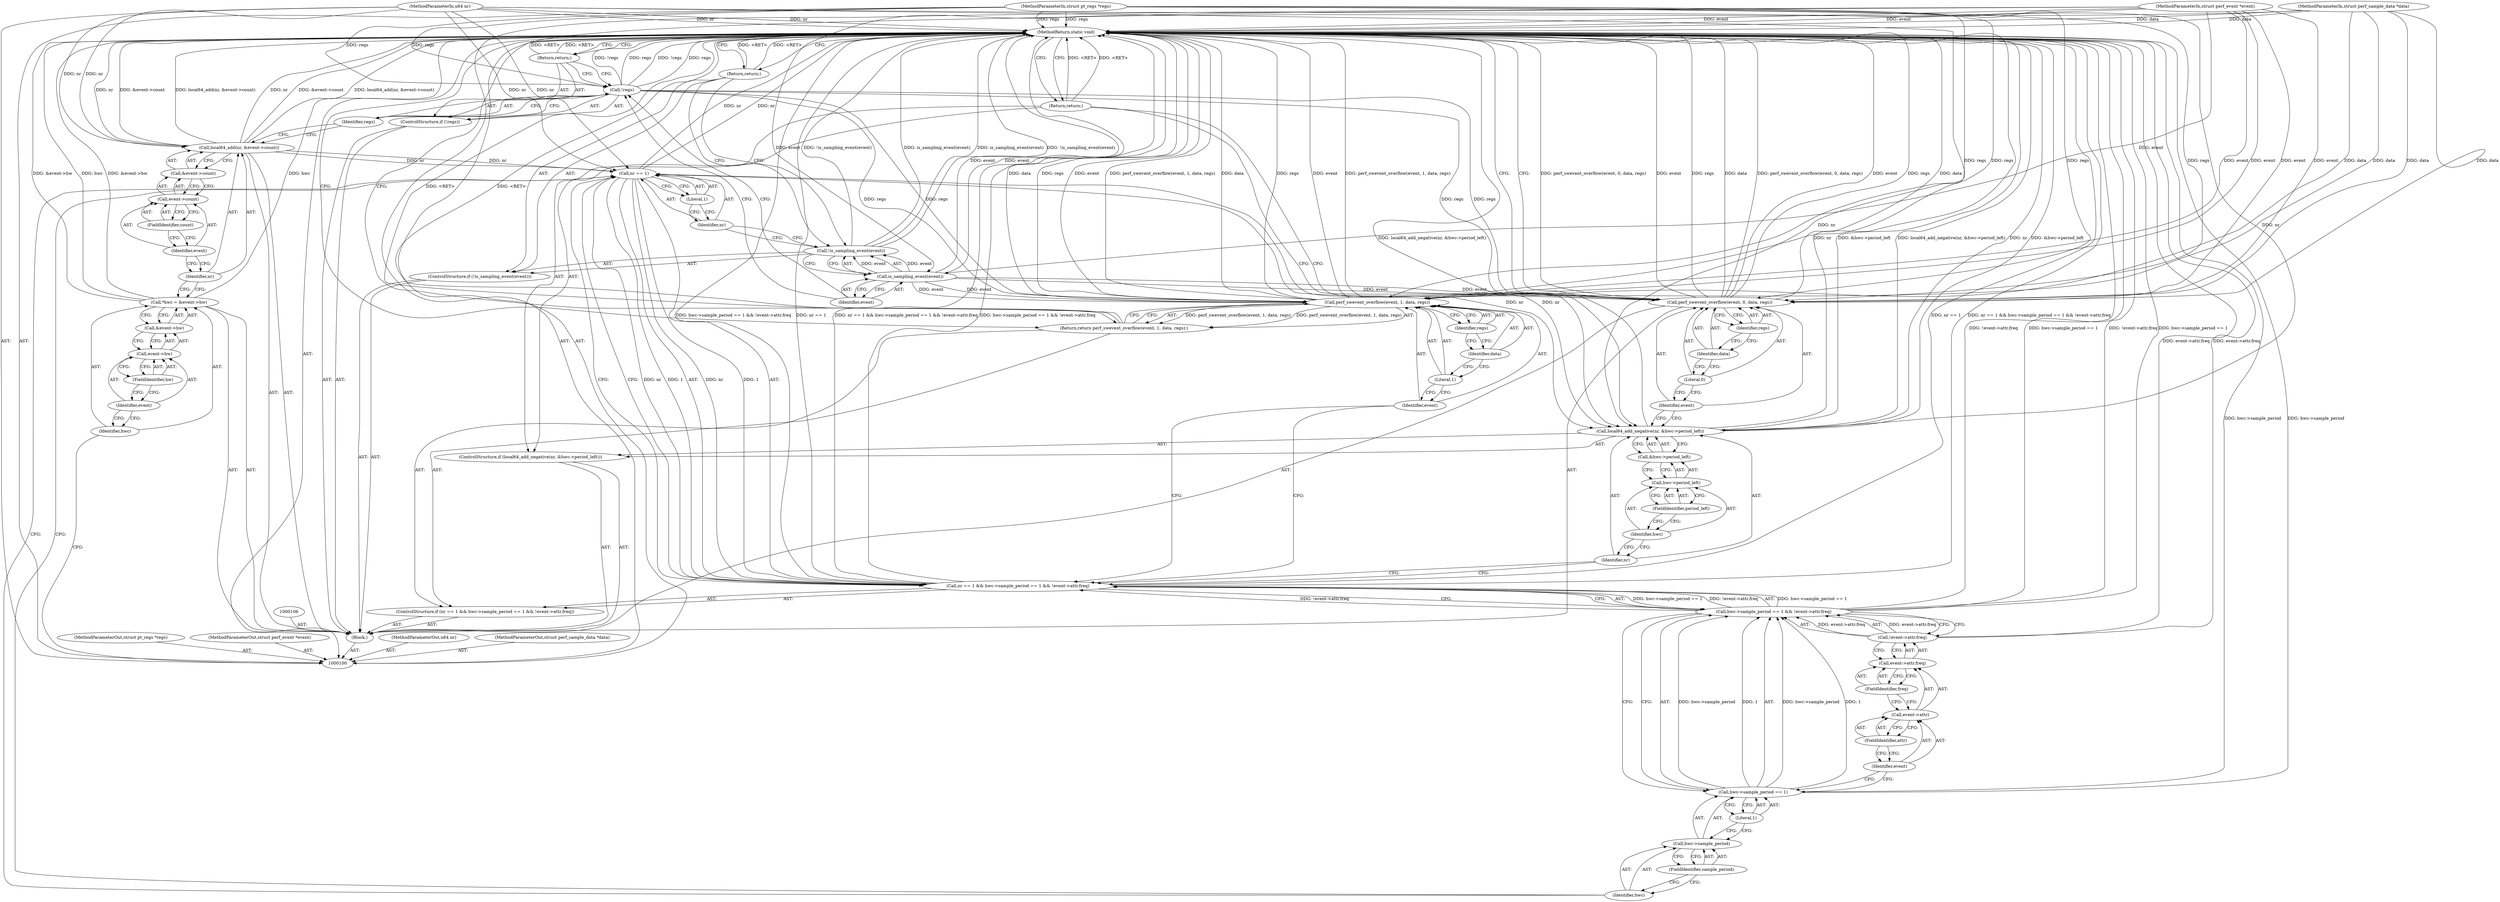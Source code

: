 digraph "0_linux_a8b0ca17b80e92faab46ee7179ba9e99ccb61233_64" {
"1000164" [label="(MethodReturn,static void)"];
"1000101" [label="(MethodParameterIn,struct perf_event *event)"];
"1000228" [label="(MethodParameterOut,struct perf_event *event)"];
"1000102" [label="(MethodParameterIn,u64 nr)"];
"1000229" [label="(MethodParameterOut,u64 nr)"];
"1000122" [label="(Return,return;)"];
"1000123" [label="(ControlStructure,if (!is_sampling_event(event)))"];
"1000126" [label="(Identifier,event)"];
"1000124" [label="(Call,!is_sampling_event(event))"];
"1000125" [label="(Call,is_sampling_event(event))"];
"1000127" [label="(Return,return;)"];
"1000132" [label="(Literal,1)"];
"1000133" [label="(Call,hwc->sample_period == 1 && !event->attr.freq)"];
"1000134" [label="(Call,hwc->sample_period == 1)"];
"1000135" [label="(Call,hwc->sample_period)"];
"1000136" [label="(Identifier,hwc)"];
"1000128" [label="(ControlStructure,if (nr == 1 && hwc->sample_period == 1 && !event->attr.freq))"];
"1000137" [label="(FieldIdentifier,sample_period)"];
"1000138" [label="(Literal,1)"];
"1000139" [label="(Call,!event->attr.freq)"];
"1000140" [label="(Call,event->attr.freq)"];
"1000141" [label="(Call,event->attr)"];
"1000142" [label="(Identifier,event)"];
"1000143" [label="(FieldIdentifier,attr)"];
"1000144" [label="(FieldIdentifier,freq)"];
"1000129" [label="(Call,nr == 1 && hwc->sample_period == 1 && !event->attr.freq)"];
"1000130" [label="(Call,nr == 1)"];
"1000131" [label="(Identifier,nr)"];
"1000145" [label="(Return,return perf_swevent_overflow(event, 1, data, regs);)"];
"1000147" [label="(Identifier,event)"];
"1000148" [label="(Literal,1)"];
"1000149" [label="(Identifier,data)"];
"1000150" [label="(Identifier,regs)"];
"1000146" [label="(Call,perf_swevent_overflow(event, 1, data, regs))"];
"1000151" [label="(ControlStructure,if (local64_add_negative(nr, &hwc->period_left)))"];
"1000153" [label="(Identifier,nr)"];
"1000154" [label="(Call,&hwc->period_left)"];
"1000155" [label="(Call,hwc->period_left)"];
"1000156" [label="(Identifier,hwc)"];
"1000157" [label="(FieldIdentifier,period_left)"];
"1000152" [label="(Call,local64_add_negative(nr, &hwc->period_left))"];
"1000158" [label="(Return,return;)"];
"1000103" [label="(MethodParameterIn,struct perf_sample_data *data)"];
"1000230" [label="(MethodParameterOut,struct perf_sample_data *data)"];
"1000159" [label="(Call,perf_swevent_overflow(event, 0, data, regs))"];
"1000160" [label="(Identifier,event)"];
"1000161" [label="(Literal,0)"];
"1000162" [label="(Identifier,data)"];
"1000163" [label="(Identifier,regs)"];
"1000104" [label="(MethodParameterIn,struct pt_regs *regs)"];
"1000231" [label="(MethodParameterOut,struct pt_regs *regs)"];
"1000105" [label="(Block,)"];
"1000107" [label="(Call,*hwc = &event->hw)"];
"1000108" [label="(Identifier,hwc)"];
"1000109" [label="(Call,&event->hw)"];
"1000110" [label="(Call,event->hw)"];
"1000111" [label="(Identifier,event)"];
"1000112" [label="(FieldIdentifier,hw)"];
"1000113" [label="(Call,local64_add(nr, &event->count))"];
"1000114" [label="(Identifier,nr)"];
"1000115" [label="(Call,&event->count)"];
"1000116" [label="(Call,event->count)"];
"1000117" [label="(Identifier,event)"];
"1000118" [label="(FieldIdentifier,count)"];
"1000119" [label="(ControlStructure,if (!regs))"];
"1000120" [label="(Call,!regs)"];
"1000121" [label="(Identifier,regs)"];
"1000164" -> "1000100"  [label="AST: "];
"1000164" -> "1000122"  [label="CFG: "];
"1000164" -> "1000127"  [label="CFG: "];
"1000164" -> "1000145"  [label="CFG: "];
"1000164" -> "1000158"  [label="CFG: "];
"1000164" -> "1000159"  [label="CFG: "];
"1000145" -> "1000164"  [label="DDG: <RET>"];
"1000127" -> "1000164"  [label="DDG: <RET>"];
"1000122" -> "1000164"  [label="DDG: <RET>"];
"1000158" -> "1000164"  [label="DDG: <RET>"];
"1000159" -> "1000164"  [label="DDG: perf_swevent_overflow(event, 0, data, regs)"];
"1000159" -> "1000164"  [label="DDG: event"];
"1000159" -> "1000164"  [label="DDG: regs"];
"1000159" -> "1000164"  [label="DDG: data"];
"1000124" -> "1000164"  [label="DDG: is_sampling_event(event)"];
"1000124" -> "1000164"  [label="DDG: !is_sampling_event(event)"];
"1000107" -> "1000164"  [label="DDG: hwc"];
"1000107" -> "1000164"  [label="DDG: &event->hw"];
"1000104" -> "1000164"  [label="DDG: regs"];
"1000133" -> "1000164"  [label="DDG: !event->attr.freq"];
"1000133" -> "1000164"  [label="DDG: hwc->sample_period == 1"];
"1000146" -> "1000164"  [label="DDG: data"];
"1000146" -> "1000164"  [label="DDG: regs"];
"1000146" -> "1000164"  [label="DDG: event"];
"1000146" -> "1000164"  [label="DDG: perf_swevent_overflow(event, 1, data, regs)"];
"1000152" -> "1000164"  [label="DDG: nr"];
"1000152" -> "1000164"  [label="DDG: &hwc->period_left"];
"1000152" -> "1000164"  [label="DDG: local64_add_negative(nr, &hwc->period_left)"];
"1000129" -> "1000164"  [label="DDG: nr == 1"];
"1000129" -> "1000164"  [label="DDG: nr == 1 && hwc->sample_period == 1 && !event->attr.freq"];
"1000129" -> "1000164"  [label="DDG: hwc->sample_period == 1 && !event->attr.freq"];
"1000125" -> "1000164"  [label="DDG: event"];
"1000113" -> "1000164"  [label="DDG: nr"];
"1000113" -> "1000164"  [label="DDG: &event->count"];
"1000113" -> "1000164"  [label="DDG: local64_add(nr, &event->count)"];
"1000139" -> "1000164"  [label="DDG: event->attr.freq"];
"1000103" -> "1000164"  [label="DDG: data"];
"1000120" -> "1000164"  [label="DDG: regs"];
"1000120" -> "1000164"  [label="DDG: !regs"];
"1000102" -> "1000164"  [label="DDG: nr"];
"1000134" -> "1000164"  [label="DDG: hwc->sample_period"];
"1000101" -> "1000164"  [label="DDG: event"];
"1000130" -> "1000164"  [label="DDG: nr"];
"1000101" -> "1000100"  [label="AST: "];
"1000101" -> "1000164"  [label="DDG: event"];
"1000101" -> "1000125"  [label="DDG: event"];
"1000101" -> "1000146"  [label="DDG: event"];
"1000101" -> "1000159"  [label="DDG: event"];
"1000228" -> "1000100"  [label="AST: "];
"1000102" -> "1000100"  [label="AST: "];
"1000102" -> "1000164"  [label="DDG: nr"];
"1000102" -> "1000113"  [label="DDG: nr"];
"1000102" -> "1000130"  [label="DDG: nr"];
"1000102" -> "1000152"  [label="DDG: nr"];
"1000229" -> "1000100"  [label="AST: "];
"1000122" -> "1000119"  [label="AST: "];
"1000122" -> "1000120"  [label="CFG: "];
"1000164" -> "1000122"  [label="CFG: "];
"1000122" -> "1000164"  [label="DDG: <RET>"];
"1000123" -> "1000105"  [label="AST: "];
"1000124" -> "1000123"  [label="AST: "];
"1000127" -> "1000123"  [label="AST: "];
"1000126" -> "1000125"  [label="AST: "];
"1000126" -> "1000120"  [label="CFG: "];
"1000125" -> "1000126"  [label="CFG: "];
"1000124" -> "1000123"  [label="AST: "];
"1000124" -> "1000125"  [label="CFG: "];
"1000125" -> "1000124"  [label="AST: "];
"1000127" -> "1000124"  [label="CFG: "];
"1000131" -> "1000124"  [label="CFG: "];
"1000124" -> "1000164"  [label="DDG: is_sampling_event(event)"];
"1000124" -> "1000164"  [label="DDG: !is_sampling_event(event)"];
"1000125" -> "1000124"  [label="DDG: event"];
"1000125" -> "1000124"  [label="AST: "];
"1000125" -> "1000126"  [label="CFG: "];
"1000126" -> "1000125"  [label="AST: "];
"1000124" -> "1000125"  [label="CFG: "];
"1000125" -> "1000164"  [label="DDG: event"];
"1000125" -> "1000124"  [label="DDG: event"];
"1000101" -> "1000125"  [label="DDG: event"];
"1000125" -> "1000146"  [label="DDG: event"];
"1000125" -> "1000159"  [label="DDG: event"];
"1000127" -> "1000123"  [label="AST: "];
"1000127" -> "1000124"  [label="CFG: "];
"1000164" -> "1000127"  [label="CFG: "];
"1000127" -> "1000164"  [label="DDG: <RET>"];
"1000132" -> "1000130"  [label="AST: "];
"1000132" -> "1000131"  [label="CFG: "];
"1000130" -> "1000132"  [label="CFG: "];
"1000133" -> "1000129"  [label="AST: "];
"1000133" -> "1000134"  [label="CFG: "];
"1000133" -> "1000139"  [label="CFG: "];
"1000134" -> "1000133"  [label="AST: "];
"1000139" -> "1000133"  [label="AST: "];
"1000129" -> "1000133"  [label="CFG: "];
"1000133" -> "1000164"  [label="DDG: !event->attr.freq"];
"1000133" -> "1000164"  [label="DDG: hwc->sample_period == 1"];
"1000133" -> "1000129"  [label="DDG: hwc->sample_period == 1"];
"1000133" -> "1000129"  [label="DDG: !event->attr.freq"];
"1000134" -> "1000133"  [label="DDG: hwc->sample_period"];
"1000134" -> "1000133"  [label="DDG: 1"];
"1000139" -> "1000133"  [label="DDG: event->attr.freq"];
"1000134" -> "1000133"  [label="AST: "];
"1000134" -> "1000138"  [label="CFG: "];
"1000135" -> "1000134"  [label="AST: "];
"1000138" -> "1000134"  [label="AST: "];
"1000142" -> "1000134"  [label="CFG: "];
"1000133" -> "1000134"  [label="CFG: "];
"1000134" -> "1000164"  [label="DDG: hwc->sample_period"];
"1000134" -> "1000133"  [label="DDG: hwc->sample_period"];
"1000134" -> "1000133"  [label="DDG: 1"];
"1000135" -> "1000134"  [label="AST: "];
"1000135" -> "1000137"  [label="CFG: "];
"1000136" -> "1000135"  [label="AST: "];
"1000137" -> "1000135"  [label="AST: "];
"1000138" -> "1000135"  [label="CFG: "];
"1000136" -> "1000135"  [label="AST: "];
"1000136" -> "1000130"  [label="CFG: "];
"1000137" -> "1000136"  [label="CFG: "];
"1000128" -> "1000105"  [label="AST: "];
"1000129" -> "1000128"  [label="AST: "];
"1000145" -> "1000128"  [label="AST: "];
"1000137" -> "1000135"  [label="AST: "];
"1000137" -> "1000136"  [label="CFG: "];
"1000135" -> "1000137"  [label="CFG: "];
"1000138" -> "1000134"  [label="AST: "];
"1000138" -> "1000135"  [label="CFG: "];
"1000134" -> "1000138"  [label="CFG: "];
"1000139" -> "1000133"  [label="AST: "];
"1000139" -> "1000140"  [label="CFG: "];
"1000140" -> "1000139"  [label="AST: "];
"1000133" -> "1000139"  [label="CFG: "];
"1000139" -> "1000164"  [label="DDG: event->attr.freq"];
"1000139" -> "1000133"  [label="DDG: event->attr.freq"];
"1000140" -> "1000139"  [label="AST: "];
"1000140" -> "1000144"  [label="CFG: "];
"1000141" -> "1000140"  [label="AST: "];
"1000144" -> "1000140"  [label="AST: "];
"1000139" -> "1000140"  [label="CFG: "];
"1000141" -> "1000140"  [label="AST: "];
"1000141" -> "1000143"  [label="CFG: "];
"1000142" -> "1000141"  [label="AST: "];
"1000143" -> "1000141"  [label="AST: "];
"1000144" -> "1000141"  [label="CFG: "];
"1000142" -> "1000141"  [label="AST: "];
"1000142" -> "1000134"  [label="CFG: "];
"1000143" -> "1000142"  [label="CFG: "];
"1000143" -> "1000141"  [label="AST: "];
"1000143" -> "1000142"  [label="CFG: "];
"1000141" -> "1000143"  [label="CFG: "];
"1000144" -> "1000140"  [label="AST: "];
"1000144" -> "1000141"  [label="CFG: "];
"1000140" -> "1000144"  [label="CFG: "];
"1000129" -> "1000128"  [label="AST: "];
"1000129" -> "1000130"  [label="CFG: "];
"1000129" -> "1000133"  [label="CFG: "];
"1000130" -> "1000129"  [label="AST: "];
"1000133" -> "1000129"  [label="AST: "];
"1000147" -> "1000129"  [label="CFG: "];
"1000153" -> "1000129"  [label="CFG: "];
"1000129" -> "1000164"  [label="DDG: nr == 1"];
"1000129" -> "1000164"  [label="DDG: nr == 1 && hwc->sample_period == 1 && !event->attr.freq"];
"1000129" -> "1000164"  [label="DDG: hwc->sample_period == 1 && !event->attr.freq"];
"1000130" -> "1000129"  [label="DDG: nr"];
"1000130" -> "1000129"  [label="DDG: 1"];
"1000133" -> "1000129"  [label="DDG: hwc->sample_period == 1"];
"1000133" -> "1000129"  [label="DDG: !event->attr.freq"];
"1000130" -> "1000129"  [label="AST: "];
"1000130" -> "1000132"  [label="CFG: "];
"1000131" -> "1000130"  [label="AST: "];
"1000132" -> "1000130"  [label="AST: "];
"1000136" -> "1000130"  [label="CFG: "];
"1000129" -> "1000130"  [label="CFG: "];
"1000130" -> "1000164"  [label="DDG: nr"];
"1000130" -> "1000129"  [label="DDG: nr"];
"1000130" -> "1000129"  [label="DDG: 1"];
"1000113" -> "1000130"  [label="DDG: nr"];
"1000102" -> "1000130"  [label="DDG: nr"];
"1000130" -> "1000152"  [label="DDG: nr"];
"1000131" -> "1000130"  [label="AST: "];
"1000131" -> "1000124"  [label="CFG: "];
"1000132" -> "1000131"  [label="CFG: "];
"1000145" -> "1000128"  [label="AST: "];
"1000145" -> "1000146"  [label="CFG: "];
"1000146" -> "1000145"  [label="AST: "];
"1000164" -> "1000145"  [label="CFG: "];
"1000145" -> "1000164"  [label="DDG: <RET>"];
"1000146" -> "1000145"  [label="DDG: perf_swevent_overflow(event, 1, data, regs)"];
"1000147" -> "1000146"  [label="AST: "];
"1000147" -> "1000129"  [label="CFG: "];
"1000148" -> "1000147"  [label="CFG: "];
"1000148" -> "1000146"  [label="AST: "];
"1000148" -> "1000147"  [label="CFG: "];
"1000149" -> "1000148"  [label="CFG: "];
"1000149" -> "1000146"  [label="AST: "];
"1000149" -> "1000148"  [label="CFG: "];
"1000150" -> "1000149"  [label="CFG: "];
"1000150" -> "1000146"  [label="AST: "];
"1000150" -> "1000149"  [label="CFG: "];
"1000146" -> "1000150"  [label="CFG: "];
"1000146" -> "1000145"  [label="AST: "];
"1000146" -> "1000150"  [label="CFG: "];
"1000147" -> "1000146"  [label="AST: "];
"1000148" -> "1000146"  [label="AST: "];
"1000149" -> "1000146"  [label="AST: "];
"1000150" -> "1000146"  [label="AST: "];
"1000145" -> "1000146"  [label="CFG: "];
"1000146" -> "1000164"  [label="DDG: data"];
"1000146" -> "1000164"  [label="DDG: regs"];
"1000146" -> "1000164"  [label="DDG: event"];
"1000146" -> "1000164"  [label="DDG: perf_swevent_overflow(event, 1, data, regs)"];
"1000146" -> "1000145"  [label="DDG: perf_swevent_overflow(event, 1, data, regs)"];
"1000125" -> "1000146"  [label="DDG: event"];
"1000101" -> "1000146"  [label="DDG: event"];
"1000103" -> "1000146"  [label="DDG: data"];
"1000120" -> "1000146"  [label="DDG: regs"];
"1000104" -> "1000146"  [label="DDG: regs"];
"1000151" -> "1000105"  [label="AST: "];
"1000152" -> "1000151"  [label="AST: "];
"1000158" -> "1000151"  [label="AST: "];
"1000153" -> "1000152"  [label="AST: "];
"1000153" -> "1000129"  [label="CFG: "];
"1000156" -> "1000153"  [label="CFG: "];
"1000154" -> "1000152"  [label="AST: "];
"1000154" -> "1000155"  [label="CFG: "];
"1000155" -> "1000154"  [label="AST: "];
"1000152" -> "1000154"  [label="CFG: "];
"1000155" -> "1000154"  [label="AST: "];
"1000155" -> "1000157"  [label="CFG: "];
"1000156" -> "1000155"  [label="AST: "];
"1000157" -> "1000155"  [label="AST: "];
"1000154" -> "1000155"  [label="CFG: "];
"1000156" -> "1000155"  [label="AST: "];
"1000156" -> "1000153"  [label="CFG: "];
"1000157" -> "1000156"  [label="CFG: "];
"1000157" -> "1000155"  [label="AST: "];
"1000157" -> "1000156"  [label="CFG: "];
"1000155" -> "1000157"  [label="CFG: "];
"1000152" -> "1000151"  [label="AST: "];
"1000152" -> "1000154"  [label="CFG: "];
"1000153" -> "1000152"  [label="AST: "];
"1000154" -> "1000152"  [label="AST: "];
"1000158" -> "1000152"  [label="CFG: "];
"1000160" -> "1000152"  [label="CFG: "];
"1000152" -> "1000164"  [label="DDG: nr"];
"1000152" -> "1000164"  [label="DDG: &hwc->period_left"];
"1000152" -> "1000164"  [label="DDG: local64_add_negative(nr, &hwc->period_left)"];
"1000130" -> "1000152"  [label="DDG: nr"];
"1000102" -> "1000152"  [label="DDG: nr"];
"1000158" -> "1000151"  [label="AST: "];
"1000158" -> "1000152"  [label="CFG: "];
"1000164" -> "1000158"  [label="CFG: "];
"1000158" -> "1000164"  [label="DDG: <RET>"];
"1000103" -> "1000100"  [label="AST: "];
"1000103" -> "1000164"  [label="DDG: data"];
"1000103" -> "1000146"  [label="DDG: data"];
"1000103" -> "1000159"  [label="DDG: data"];
"1000230" -> "1000100"  [label="AST: "];
"1000159" -> "1000105"  [label="AST: "];
"1000159" -> "1000163"  [label="CFG: "];
"1000160" -> "1000159"  [label="AST: "];
"1000161" -> "1000159"  [label="AST: "];
"1000162" -> "1000159"  [label="AST: "];
"1000163" -> "1000159"  [label="AST: "];
"1000164" -> "1000159"  [label="CFG: "];
"1000159" -> "1000164"  [label="DDG: perf_swevent_overflow(event, 0, data, regs)"];
"1000159" -> "1000164"  [label="DDG: event"];
"1000159" -> "1000164"  [label="DDG: regs"];
"1000159" -> "1000164"  [label="DDG: data"];
"1000125" -> "1000159"  [label="DDG: event"];
"1000101" -> "1000159"  [label="DDG: event"];
"1000103" -> "1000159"  [label="DDG: data"];
"1000120" -> "1000159"  [label="DDG: regs"];
"1000104" -> "1000159"  [label="DDG: regs"];
"1000160" -> "1000159"  [label="AST: "];
"1000160" -> "1000152"  [label="CFG: "];
"1000161" -> "1000160"  [label="CFG: "];
"1000161" -> "1000159"  [label="AST: "];
"1000161" -> "1000160"  [label="CFG: "];
"1000162" -> "1000161"  [label="CFG: "];
"1000162" -> "1000159"  [label="AST: "];
"1000162" -> "1000161"  [label="CFG: "];
"1000163" -> "1000162"  [label="CFG: "];
"1000163" -> "1000159"  [label="AST: "];
"1000163" -> "1000162"  [label="CFG: "];
"1000159" -> "1000163"  [label="CFG: "];
"1000104" -> "1000100"  [label="AST: "];
"1000104" -> "1000164"  [label="DDG: regs"];
"1000104" -> "1000120"  [label="DDG: regs"];
"1000104" -> "1000146"  [label="DDG: regs"];
"1000104" -> "1000159"  [label="DDG: regs"];
"1000231" -> "1000100"  [label="AST: "];
"1000105" -> "1000100"  [label="AST: "];
"1000106" -> "1000105"  [label="AST: "];
"1000107" -> "1000105"  [label="AST: "];
"1000113" -> "1000105"  [label="AST: "];
"1000119" -> "1000105"  [label="AST: "];
"1000123" -> "1000105"  [label="AST: "];
"1000128" -> "1000105"  [label="AST: "];
"1000151" -> "1000105"  [label="AST: "];
"1000159" -> "1000105"  [label="AST: "];
"1000107" -> "1000105"  [label="AST: "];
"1000107" -> "1000109"  [label="CFG: "];
"1000108" -> "1000107"  [label="AST: "];
"1000109" -> "1000107"  [label="AST: "];
"1000114" -> "1000107"  [label="CFG: "];
"1000107" -> "1000164"  [label="DDG: hwc"];
"1000107" -> "1000164"  [label="DDG: &event->hw"];
"1000108" -> "1000107"  [label="AST: "];
"1000108" -> "1000100"  [label="CFG: "];
"1000111" -> "1000108"  [label="CFG: "];
"1000109" -> "1000107"  [label="AST: "];
"1000109" -> "1000110"  [label="CFG: "];
"1000110" -> "1000109"  [label="AST: "];
"1000107" -> "1000109"  [label="CFG: "];
"1000110" -> "1000109"  [label="AST: "];
"1000110" -> "1000112"  [label="CFG: "];
"1000111" -> "1000110"  [label="AST: "];
"1000112" -> "1000110"  [label="AST: "];
"1000109" -> "1000110"  [label="CFG: "];
"1000111" -> "1000110"  [label="AST: "];
"1000111" -> "1000108"  [label="CFG: "];
"1000112" -> "1000111"  [label="CFG: "];
"1000112" -> "1000110"  [label="AST: "];
"1000112" -> "1000111"  [label="CFG: "];
"1000110" -> "1000112"  [label="CFG: "];
"1000113" -> "1000105"  [label="AST: "];
"1000113" -> "1000115"  [label="CFG: "];
"1000114" -> "1000113"  [label="AST: "];
"1000115" -> "1000113"  [label="AST: "];
"1000121" -> "1000113"  [label="CFG: "];
"1000113" -> "1000164"  [label="DDG: nr"];
"1000113" -> "1000164"  [label="DDG: &event->count"];
"1000113" -> "1000164"  [label="DDG: local64_add(nr, &event->count)"];
"1000102" -> "1000113"  [label="DDG: nr"];
"1000113" -> "1000130"  [label="DDG: nr"];
"1000114" -> "1000113"  [label="AST: "];
"1000114" -> "1000107"  [label="CFG: "];
"1000117" -> "1000114"  [label="CFG: "];
"1000115" -> "1000113"  [label="AST: "];
"1000115" -> "1000116"  [label="CFG: "];
"1000116" -> "1000115"  [label="AST: "];
"1000113" -> "1000115"  [label="CFG: "];
"1000116" -> "1000115"  [label="AST: "];
"1000116" -> "1000118"  [label="CFG: "];
"1000117" -> "1000116"  [label="AST: "];
"1000118" -> "1000116"  [label="AST: "];
"1000115" -> "1000116"  [label="CFG: "];
"1000117" -> "1000116"  [label="AST: "];
"1000117" -> "1000114"  [label="CFG: "];
"1000118" -> "1000117"  [label="CFG: "];
"1000118" -> "1000116"  [label="AST: "];
"1000118" -> "1000117"  [label="CFG: "];
"1000116" -> "1000118"  [label="CFG: "];
"1000119" -> "1000105"  [label="AST: "];
"1000120" -> "1000119"  [label="AST: "];
"1000122" -> "1000119"  [label="AST: "];
"1000120" -> "1000119"  [label="AST: "];
"1000120" -> "1000121"  [label="CFG: "];
"1000121" -> "1000120"  [label="AST: "];
"1000122" -> "1000120"  [label="CFG: "];
"1000126" -> "1000120"  [label="CFG: "];
"1000120" -> "1000164"  [label="DDG: regs"];
"1000120" -> "1000164"  [label="DDG: !regs"];
"1000104" -> "1000120"  [label="DDG: regs"];
"1000120" -> "1000146"  [label="DDG: regs"];
"1000120" -> "1000159"  [label="DDG: regs"];
"1000121" -> "1000120"  [label="AST: "];
"1000121" -> "1000113"  [label="CFG: "];
"1000120" -> "1000121"  [label="CFG: "];
}
